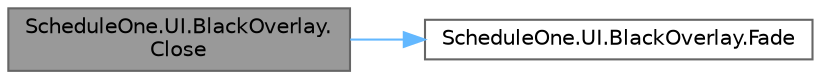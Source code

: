 digraph "ScheduleOne.UI.BlackOverlay.Close"
{
 // LATEX_PDF_SIZE
  bgcolor="transparent";
  edge [fontname=Helvetica,fontsize=10,labelfontname=Helvetica,labelfontsize=10];
  node [fontname=Helvetica,fontsize=10,shape=box,height=0.2,width=0.4];
  rankdir="LR";
  Node1 [id="Node000001",label="ScheduleOne.UI.BlackOverlay.\lClose",height=0.2,width=0.4,color="gray40", fillcolor="grey60", style="filled", fontcolor="black",tooltip=" "];
  Node1 -> Node2 [id="edge1_Node000001_Node000002",color="steelblue1",style="solid",tooltip=" "];
  Node2 [id="Node000002",label="ScheduleOne.UI.BlackOverlay.Fade",height=0.2,width=0.4,color="grey40", fillcolor="white", style="filled",URL="$class_schedule_one_1_1_u_i_1_1_black_overlay.html#af1781e96cb27295cdd67df0a12efcdd5",tooltip=" "];
}
